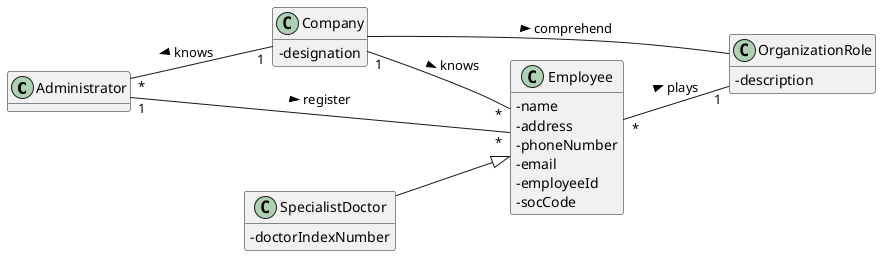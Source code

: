 @startuml
'https://plantuml.com/class-diagram
hide methods
left to right direction
skinparam classAttributeIconSize 0

class Administrator
class Company
class Employee
class OrganizationRole

class OrganizationRole{
-description
}

class Employee{
-name
-address
-phoneNumber
-email
-employeeId
-socCode
}

class Company{
-designation
}



class SpecialistDoctor{
-doctorIndexNumber
}

Administrator "*"--"1" Company : < knows
Company "1"--"*" Employee : knows >
Administrator "1"--"*" Employee : register >

Employee "*"--"1" OrganizationRole: plays >
SpecialistDoctor --|> Employee
Company -- OrganizationRole : comprehend >
@enduml